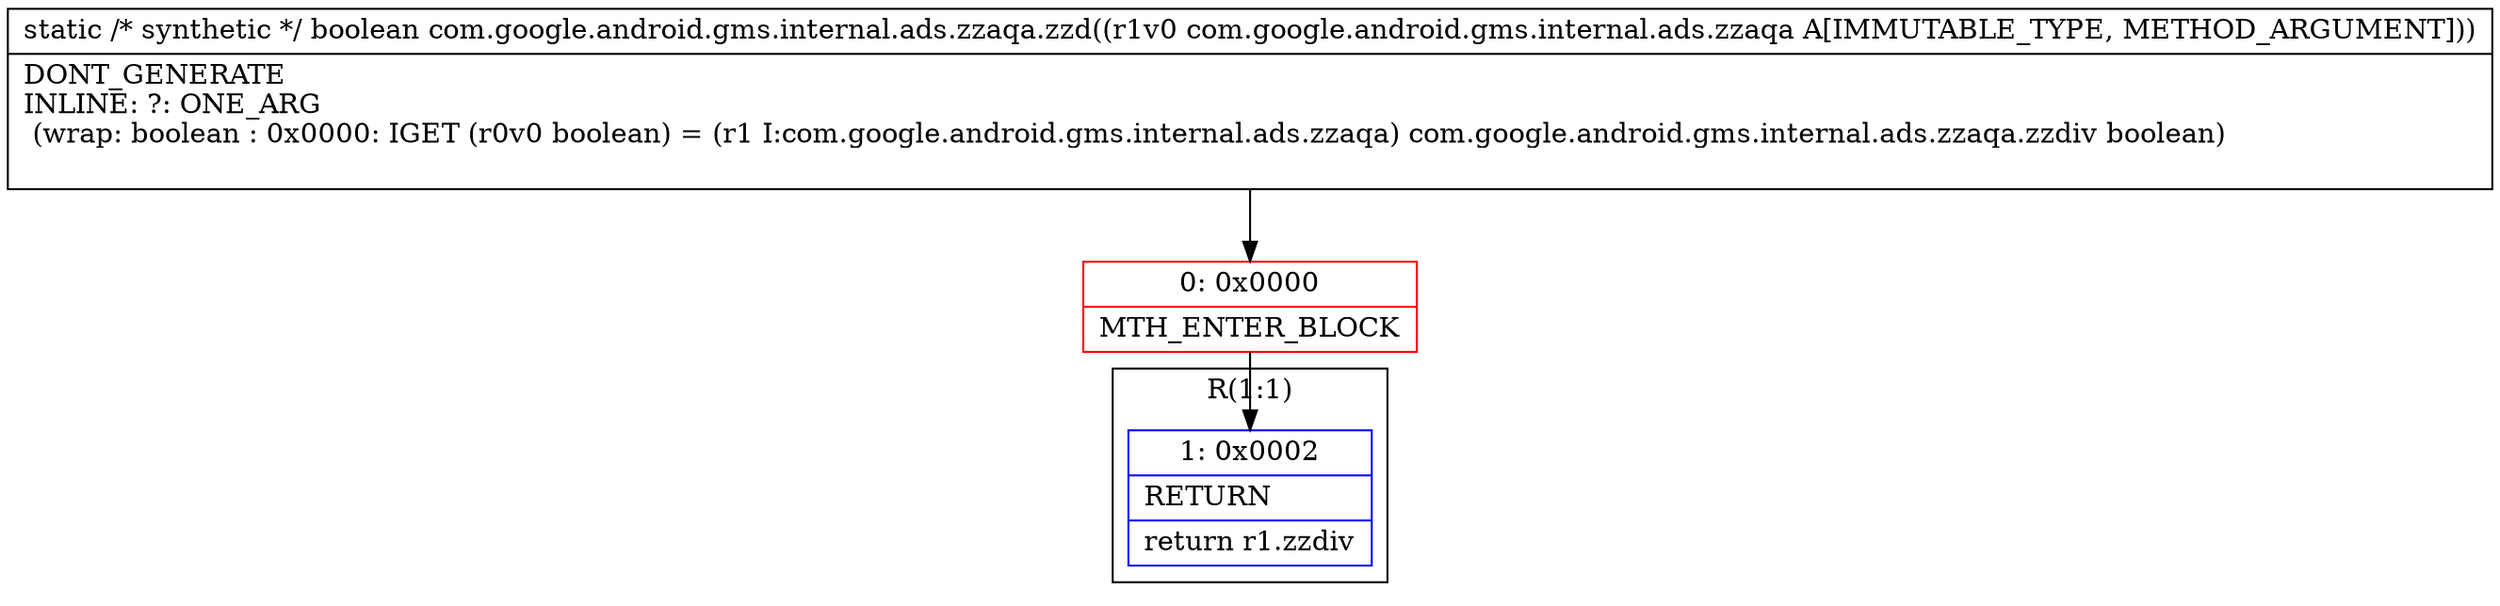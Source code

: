 digraph "CFG forcom.google.android.gms.internal.ads.zzaqa.zzd(Lcom\/google\/android\/gms\/internal\/ads\/zzaqa;)Z" {
subgraph cluster_Region_1538813464 {
label = "R(1:1)";
node [shape=record,color=blue];
Node_1 [shape=record,label="{1\:\ 0x0002|RETURN\l|return r1.zzdiv\l}"];
}
Node_0 [shape=record,color=red,label="{0\:\ 0x0000|MTH_ENTER_BLOCK\l}"];
MethodNode[shape=record,label="{static \/* synthetic *\/ boolean com.google.android.gms.internal.ads.zzaqa.zzd((r1v0 com.google.android.gms.internal.ads.zzaqa A[IMMUTABLE_TYPE, METHOD_ARGUMENT]))  | DONT_GENERATE\lINLINE: ?: ONE_ARG  \l  (wrap: boolean : 0x0000: IGET  (r0v0 boolean) = (r1 I:com.google.android.gms.internal.ads.zzaqa) com.google.android.gms.internal.ads.zzaqa.zzdiv boolean)\l\l}"];
MethodNode -> Node_0;
Node_0 -> Node_1;
}

